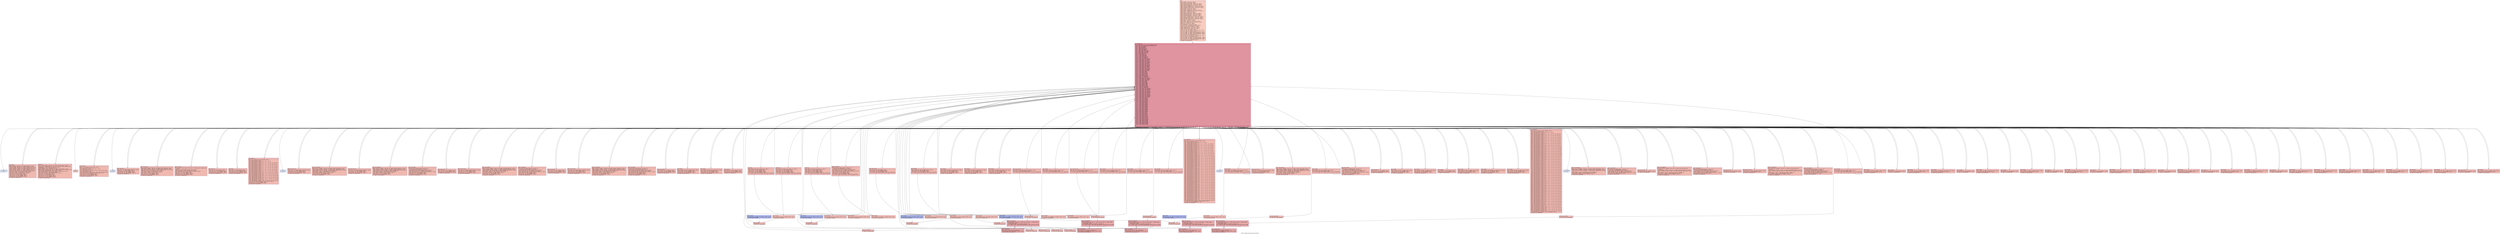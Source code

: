digraph "CFG for 'chakravyuha_decrypt_string' function" {
	label="CFG for 'chakravyuha_decrypt_string' function";

	Node0x5e698cbe4c10 [shape=record,color="#3d50c3ff", style=filled, fillcolor="#f08b6e70" fontname="Courier",label="{entry:\l|  %dummy.var249 = alloca i32, align 4\l  %cff.state192 = alloca i32, align 4\l  %fake.counter.phialloca187 = alloca i32, align 4\l  %fake.counter143.phialloca = alloca i32, align 4\l  %fake.counter150.phialloca = alloca i32, align 4\l  %fake.counter.reload188.alloca = alloca i32, align 4\l  %fake.counter143.reload.alloca = alloca i32, align 4\l  %fake.counter150.reload.alloca = alloca i32, align 4\l  %dummy.var132 = alloca i32, align 4\l  %cff.state90 = alloca i32, align 4\l  %fake.counter.phialloca87 = alloca i32, align 4\l  %fake.counter.reload88.alloca = alloca i32, align 4\l  %dummy.var73 = alloca i32, align 4\l  %cff.state52 = alloca i32, align 4\l  %fake.counter.phialloca46 = alloca i32, align 4\l  %fake.counter23.phialloca = alloca i32, align 4\l  %fake.counter30.phialloca = alloca i32, align 4\l  %fake.counter37.phialloca = alloca i32, align 4\l  %fake.counter.reload47.alloca = alloca i32, align 4\l  %fake.counter23.reload.alloca = alloca i32, align 4\l  %fake.counter30.reload.alloca = alloca i32, align 4\l  %fake.counter37.reload.alloca = alloca i32, align 4\l  %dummy.var12 = alloca i32, align 4\l  %cff.state5 = alloca i32, align 4\l  %fake.counter.phialloca = alloca i32, align 4\l  %fake.counter.reload.alloca = alloca i32, align 4\l  %dummy.var = alloca i32, align 4\l  %cff.state = alloca i32, align 4\l  %index.phialloca = alloca i32, align 4\l  store i32 undef, ptr %index.phialloca, align 4\l  store i32 0, ptr %index.phialloca, align 4\l  %index.reload2.alloca = alloca i32, align 4\l  %index.reload1.alloca = alloca i32, align 4\l  %index.reload.alloca = alloca i32, align 4\l  store i32 1, ptr %cff.state, align 4\l  store i32 undef, ptr %fake.counter.phialloca, align 4\l  store i32 4, ptr %cff.state5, align 4\l  store i32 undef, ptr %fake.counter.phialloca46, align 4\l  store i32 undef, ptr %fake.counter23.phialloca, align 4\l  store i32 undef, ptr %fake.counter30.phialloca, align 4\l  store i32 undef, ptr %fake.counter37.phialloca, align 4\l  store i32 14, ptr %cff.state52, align 4\l  store i32 undef, ptr %fake.counter.phialloca87, align 4\l  store i32 38, ptr %cff.state90, align 4\l  store i32 undef, ptr %fake.counter.phialloca187, align 4\l  store i32 undef, ptr %fake.counter143.phialloca, align 4\l  store i32 undef, ptr %fake.counter150.phialloca, align 4\l  store i32 51, ptr %cff.state192, align 4\l  br label %cff.dispatch193\l}"];
	Node0x5e698cbe4c10 -> Node0x5e698cc28b70;
	Node0x5e698cbe4bb0 [shape=record,color="#3d50c3ff", style=filled, fillcolor="#de614d70" fontname="Courier",label="{loop_header:\l|  %index.reload3 = load i32, ptr %index.phialloca, align 4\l  %index.reload2 = load i32, ptr %index.phialloca, align 4\l  store i32 %index.reload2, ptr %index.reload2.alloca, align 4\l  %index.reload1 = load i32, ptr %index.phialloca, align 4\l  store i32 %index.reload1, ptr %index.reload1.alloca, align 4\l  %index.reload = load i32, ptr %index.phialloca, align 4\l  store i32 %index.reload, ptr %index.reload.alloca, align 4\l  %loop_cond = icmp slt i32 %index.reload3, %length\l  %cff.next = select i1 %loop_cond, i32 2, i32 3\l  store i32 %cff.next, ptr %cff.state, align 4\l  store i32 4, ptr %cff.state5, align 4\l  store i32 14, ptr %cff.state52, align 4\l  store i32 38, ptr %cff.state90, align 4\l  store i32 51, ptr %cff.state192, align 4\l  br label %cff.dispatch193\l}"];
	Node0x5e698cbe4bb0 -> Node0x5e698cc28b70;
	Node0x5e698cbe4c70 [shape=record,color="#3d50c3ff", style=filled, fillcolor="#de614d70" fontname="Courier",label="{loop_body:\l|  %index.reload2.reload = load i32, ptr %index.reload2.alloca, align 4\l  %src_char_ptr = getelementptr i8, ptr %src_ptr, i32 %index.reload2.reload\l  %loaded_byte = load i8, ptr %src_char_ptr, align 1\l  %decrypted_byte = xor i8 %loaded_byte, 20\l  %index.reload1.reload = load i32, ptr %index.reload1.alloca, align 4\l  %dest_char_ptr = getelementptr i8, ptr %dest_ptr, i32 %index.reload1.reload\l  store i8 %decrypted_byte, ptr %dest_char_ptr, align 1\l  %index.reload.reload = load i32, ptr %index.reload.alloca, align 4\l  %next_index = add i32 %index.reload.reload, 1\l  store i32 %next_index, ptr %index.phialloca, align 4\l  store i32 1, ptr %cff.state, align 4\l  store i32 4, ptr %cff.state5, align 4\l  store i32 14, ptr %cff.state52, align 4\l  store i32 38, ptr %cff.state90, align 4\l  store i32 51, ptr %cff.state192, align 4\l  br label %cff.dispatch193\l}"];
	Node0x5e698cbe4c70 -> Node0x5e698cc28b70;
	Node0x5e698cbe4ec0 [shape=record,color="#3d50c3ff", style=filled, fillcolor="#f08b6e70" fontname="Courier",label="{loop_exit:\l|  ret void\l}"];
	Node0x5e698cbe4cd0 [shape=record,color="#3d50c3ff", style=filled, fillcolor="#de614d70" fontname="Courier",label="{cff.dispatch:\l|  %cff.cur = load i32, ptr %cff.state, align 4\l  %0 = icmp eq i32 %cff.cur, 1\l  %cff.case.select = select i1 %0, i32 1, i32 5\l  %1 = icmp eq i32 %cff.cur, 2\l  %cff.case.select9 = select i1 %1, i32 2, i32 %cff.case.select\l  %2 = icmp eq i32 %cff.cur, 3\l  %cff.case.select10 = select i1 %2, i32 3, i32 %cff.case.select9\l  store i32 %cff.case.select10, ptr %cff.state5, align 4\l  store i32 14, ptr %cff.state52, align 4\l  store i32 38, ptr %cff.state90, align 4\l  store i32 51, ptr %cff.state192, align 4\l  br label %cff.dispatch193\l}"];
	Node0x5e698cbe4cd0 -> Node0x5e698cc28b70;
	Node0x5e698cbfa5f0 [shape=record,color="#3d50c3ff", style=filled, fillcolor="#c7d7f070" fontname="Courier",label="{cff.default:\l|  unreachable\l}"];
	Node0x5e698cc06d40 [shape=record,color="#3d50c3ff", style=filled, fillcolor="#de614d70" fontname="Courier",label="{fake.loop.entry:\l|  store i32 0, ptr %fake.counter.phialloca, align 4\l  store i32 7, ptr %cff.state5, align 4\l  store i32 14, ptr %cff.state52, align 4\l  store i32 38, ptr %cff.state90, align 4\l  store i32 51, ptr %cff.state192, align 4\l  br label %cff.dispatch193\l}"];
	Node0x5e698cc06d40 -> Node0x5e698cc28b70;
	Node0x5e698cc06dd0 [shape=record,color="#3d50c3ff", style=filled, fillcolor="#de614d70" fontname="Courier",label="{fake.loop.header:\l|  %fake.counter.reload4 = load i32, ptr %fake.counter.phialloca, align 4\l  %fake.counter.reload = load i32, ptr %fake.counter.phialloca, align 4\l  store i32 %fake.counter.reload, ptr %fake.counter.reload.alloca, align 4\l  %fake.cond = icmp slt i32 %fake.counter.reload4, 10\l  %cff.next11 = select i1 %fake.cond, i32 8, i32 9\l  store i32 %cff.next11, ptr %cff.state5, align 4\l  store i32 14, ptr %cff.state52, align 4\l  store i32 38, ptr %cff.state90, align 4\l  store i32 51, ptr %cff.state192, align 4\l  br label %cff.dispatch193\l}"];
	Node0x5e698cc06dd0 -> Node0x5e698cc28b70;
	Node0x5e698cc06e60 [shape=record,color="#3d50c3ff", style=filled, fillcolor="#de614d70" fontname="Courier",label="{fake.loop.body:\l|  %fake.counter.reload.reload = load i32, ptr %fake.counter.reload.alloca,\l... align 4\l  %fake.inc = add i32 %fake.counter.reload.reload, 1\l  store volatile i32 3960, ptr %dummy.var, align 4\l  store i32 %fake.inc, ptr %fake.counter.phialloca, align 4\l  store i32 7, ptr %cff.state5, align 4\l  store i32 14, ptr %cff.state52, align 4\l  store i32 38, ptr %cff.state90, align 4\l  store i32 51, ptr %cff.state192, align 4\l  br label %cff.dispatch193\l}"];
	Node0x5e698cc06e60 -> Node0x5e698cc28b70;
	Node0x5e698cc06ef0 [shape=record,color="#3d50c3ff", style=filled, fillcolor="#de614d70" fontname="Courier",label="{fake.loop.exit:\l|  store i32 4, ptr %cff.state5, align 4\l  store i32 14, ptr %cff.state52, align 4\l  store i32 38, ptr %cff.state90, align 4\l  store i32 51, ptr %cff.state192, align 4\l  br label %cff.dispatch193\l}"];
	Node0x5e698cc06ef0 -> Node0x5e698cc28b70;
	Node0x5e698cc075c0 [shape=record,color="#3d50c3ff", style=filled, fillcolor="#de614d70" fontname="Courier",label="{fake.then:\l|  store volatile i32 48, ptr %dummy.var, align 4\l  store i32 12, ptr %cff.state5, align 4\l  store i32 14, ptr %cff.state52, align 4\l  store i32 38, ptr %cff.state90, align 4\l  store i32 51, ptr %cff.state192, align 4\l  br i1 false, label %fake.block301, label %cff.dispatch193\l|{<s0>T|<s1>F}}"];
	Node0x5e698cc075c0:s0 -> Node0x5e698cc845e0;
	Node0x5e698cc075c0:s1 -> Node0x5e698cc28b70;
	Node0x5e698cc07650 [shape=record,color="#3d50c3ff", style=filled, fillcolor="#de614d70" fontname="Courier",label="{fake.else:\l|  store volatile i32 576, ptr %dummy.var, align 4\l  store i32 12, ptr %cff.state5, align 4\l  store i32 14, ptr %cff.state52, align 4\l  store i32 38, ptr %cff.state90, align 4\l  store i32 51, ptr %cff.state192, align 4\l  br i1 false, label %fake.then293, label %cff.dispatch193\l|{<s0>T|<s1>F}}"];
	Node0x5e698cc07650:s0 -> Node0x5e698cc83770;
	Node0x5e698cc07650:s1 -> Node0x5e698cc28b70;
	Node0x5e698cc076e0 [shape=record,color="#3d50c3ff", style=filled, fillcolor="#de614d70" fontname="Courier",label="{fake.merge:\l|  store i32 4, ptr %cff.state5, align 4\l  store i32 14, ptr %cff.state52, align 4\l  store i32 38, ptr %cff.state90, align 4\l  store i32 51, ptr %cff.state192, align 4\l  br label %cff.dispatch193\l}"];
	Node0x5e698cc076e0 -> Node0x5e698cc28b70;
	Node0x5e698cc07a40 [shape=record,color="#3d50c3ff", style=filled, fillcolor="#de614d70" fontname="Courier",label="{fake.block:\l|  store volatile i32 1467, ptr %dummy.var, align 4\l  store i32 4, ptr %cff.state5, align 4\l  store i32 14, ptr %cff.state52, align 4\l  store i32 38, ptr %cff.state90, align 4\l  store i32 51, ptr %cff.state192, align 4\l  br i1 false, label %fake.then287, label %cff.dispatch193\l|{<s0>T|<s1>F}}"];
	Node0x5e698cc07a40:s0 -> Node0x5e698cc82e70;
	Node0x5e698cc07a40:s1 -> Node0x5e698cc28b70;
	Node0x5e698cc07030 [shape=record,color="#3d50c3ff", style=filled, fillcolor="#de614d70" fontname="Courier",label="{cff.dispatch6:\l|  %cff.cur8 = load i32, ptr %cff.state5, align 4\l  %3 = icmp eq i32 %cff.cur8, 1\l  %cff.case.select56 = select i1 %3, i32 1, i32 15\l  %4 = icmp eq i32 %cff.cur8, 2\l  %cff.case.select57 = select i1 %4, i32 2, i32 %cff.case.select56\l  %5 = icmp eq i32 %cff.cur8, 3\l  %cff.case.select58 = select i1 %5, i32 3, i32 %cff.case.select57\l  %6 = icmp eq i32 %cff.cur8, 4\l  %cff.case.select59 = select i1 %6, i32 4, i32 %cff.case.select58\l  %7 = icmp eq i32 %cff.cur8, 5\l  %cff.case.select60 = select i1 %7, i32 5, i32 %cff.case.select59\l  %8 = icmp eq i32 %cff.cur8, 6\l  %cff.case.select61 = select i1 %8, i32 6, i32 %cff.case.select60\l  %9 = icmp eq i32 %cff.cur8, 7\l  %cff.case.select62 = select i1 %9, i32 7, i32 %cff.case.select61\l  %10 = icmp eq i32 %cff.cur8, 8\l  %cff.case.select63 = select i1 %10, i32 8, i32 %cff.case.select62\l  %11 = icmp eq i32 %cff.cur8, 9\l  %cff.case.select64 = select i1 %11, i32 9, i32 %cff.case.select63\l  %12 = icmp eq i32 %cff.cur8, 10\l  %cff.case.select65 = select i1 %12, i32 10, i32 %cff.case.select64\l  %13 = icmp eq i32 %cff.cur8, 11\l  %cff.case.select66 = select i1 %13, i32 11, i32 %cff.case.select65\l  %14 = icmp eq i32 %cff.cur8, 12\l  %cff.case.select67 = select i1 %14, i32 12, i32 %cff.case.select66\l  %15 = icmp eq i32 %cff.cur8, 13\l  %cff.case.select68 = select i1 %15, i32 13, i32 %cff.case.select67\l  store i32 %cff.case.select68, ptr %cff.state52, align 4\l  store i32 38, ptr %cff.state90, align 4\l  store i32 51, ptr %cff.state192, align 4\l  br label %cff.dispatch193\l}"];
	Node0x5e698cc07030 -> Node0x5e698cc28b70;
	Node0x5e698cc07090 [shape=record,color="#3d50c3ff", style=filled, fillcolor="#c7d7f070" fontname="Courier",label="{cff.default7:\l|  unreachable\l}"];
	Node0x5e698cc167a0 [shape=record,color="#3d50c3ff", style=filled, fillcolor="#de614d70" fontname="Courier",label="{fake.loop.entry13:\l|  store i32 0, ptr %fake.counter.phialloca46, align 4\l  store i32 17, ptr %cff.state52, align 4\l  store i32 38, ptr %cff.state90, align 4\l  store i32 51, ptr %cff.state192, align 4\l  br label %cff.dispatch193\l}"];
	Node0x5e698cc167a0 -> Node0x5e698cc28b70;
	Node0x5e698cc16800 [shape=record,color="#3d50c3ff", style=filled, fillcolor="#de614d70" fontname="Courier",label="{fake.loop.header14:\l|  %fake.counter.reload48 = load i32, ptr %fake.counter.phialloca46, align 4\l  %fake.counter.reload47 = load i32, ptr %fake.counter.phialloca46, align 4\l  store i32 %fake.counter.reload47, ptr %fake.counter.reload47.alloca, align 4\l  %fake.cond17 = icmp slt i32 %fake.counter.reload48, 10\l  %cff.next69 = select i1 %fake.cond17, i32 18, i32 19\l  store i32 %cff.next69, ptr %cff.state52, align 4\l  store i32 38, ptr %cff.state90, align 4\l  store i32 51, ptr %cff.state192, align 4\l  br label %cff.dispatch193\l}"];
	Node0x5e698cc16800 -> Node0x5e698cc28b70;
	Node0x5e698cc16890 [shape=record,color="#3d50c3ff", style=filled, fillcolor="#de614d70" fontname="Courier",label="{fake.loop.body15:\l|  %fake.counter.reload47.reload = load i32, ptr\l... %fake.counter.reload47.alloca, align 4\l  %fake.inc18 = add i32 %fake.counter.reload47.reload, 1\l  store volatile i32 50, ptr %dummy.var12, align 4\l  store i32 %fake.inc18, ptr %fake.counter.phialloca46, align 4\l  store i32 17, ptr %cff.state52, align 4\l  store i32 38, ptr %cff.state90, align 4\l  store i32 51, ptr %cff.state192, align 4\l  br i1 false, label %fake.block302, label %cff.dispatch193\l|{<s0>T|<s1>F}}"];
	Node0x5e698cc16890:s0 -> Node0x5e698cc847c0;
	Node0x5e698cc16890:s1 -> Node0x5e698cc28b70;
	Node0x5e698cc16920 [shape=record,color="#3d50c3ff", style=filled, fillcolor="#de614d70" fontname="Courier",label="{fake.loop.exit16:\l|  store i32 14, ptr %cff.state52, align 4\l  store i32 38, ptr %cff.state90, align 4\l  store i32 51, ptr %cff.state192, align 4\l  br i1 false, label %fake.block303, label %cff.dispatch193\l|{<s0>T|<s1>F}}"];
	Node0x5e698cc16920:s0 -> Node0x5e698cc84c40;
	Node0x5e698cc16920:s1 -> Node0x5e698cc28b70;
	Node0x5e698cc16f00 [shape=record,color="#3d50c3ff", style=filled, fillcolor="#de614d70" fontname="Courier",label="{fake.loop.entry19:\l|  store i32 0, ptr %fake.counter23.phialloca, align 4\l  store i32 21, ptr %cff.state52, align 4\l  store i32 38, ptr %cff.state90, align 4\l  store i32 51, ptr %cff.state192, align 4\l  br label %cff.dispatch193\l}"];
	Node0x5e698cc16f00 -> Node0x5e698cc28b70;
	Node0x5e698cc16f90 [shape=record,color="#3d50c3ff", style=filled, fillcolor="#de614d70" fontname="Courier",label="{fake.loop.header20:\l|  %fake.counter23.reload49 = load i32, ptr %fake.counter23.phialloca, align 4\l  %fake.counter23.reload = load i32, ptr %fake.counter23.phialloca, align 4\l  store i32 %fake.counter23.reload, ptr %fake.counter23.reload.alloca, align 4\l  %fake.cond24 = icmp slt i32 %fake.counter23.reload49, 10\l  %cff.next70 = select i1 %fake.cond24, i32 22, i32 23\l  store i32 %cff.next70, ptr %cff.state52, align 4\l  store i32 38, ptr %cff.state90, align 4\l  store i32 51, ptr %cff.state192, align 4\l  br label %cff.dispatch193\l}"];
	Node0x5e698cc16f90 -> Node0x5e698cc28b70;
	Node0x5e698cc17020 [shape=record,color="#3d50c3ff", style=filled, fillcolor="#de614d70" fontname="Courier",label="{fake.loop.body21:\l|  %fake.counter23.reload.reload = load i32, ptr\l... %fake.counter23.reload.alloca, align 4\l  %fake.inc25 = add i32 %fake.counter23.reload.reload, 1\l  store volatile i32 702, ptr %dummy.var12, align 4\l  store i32 %fake.inc25, ptr %fake.counter23.phialloca, align 4\l  store i32 21, ptr %cff.state52, align 4\l  store i32 38, ptr %cff.state90, align 4\l  store i32 51, ptr %cff.state192, align 4\l  br label %cff.dispatch193\l}"];
	Node0x5e698cc17020 -> Node0x5e698cc28b70;
	Node0x5e698cc170b0 [shape=record,color="#3d50c3ff", style=filled, fillcolor="#de614d70" fontname="Courier",label="{fake.loop.exit22:\l|  store i32 14, ptr %cff.state52, align 4\l  store i32 38, ptr %cff.state90, align 4\l  store i32 51, ptr %cff.state192, align 4\l  br label %cff.dispatch193\l}"];
	Node0x5e698cc170b0 -> Node0x5e698cc28b70;
	Node0x5e698cc176c0 [shape=record,color="#3d50c3ff", style=filled, fillcolor="#de614d70" fontname="Courier",label="{fake.loop.entry26:\l|  store i32 0, ptr %fake.counter30.phialloca, align 4\l  store i32 25, ptr %cff.state52, align 4\l  store i32 38, ptr %cff.state90, align 4\l  store i32 51, ptr %cff.state192, align 4\l  br label %cff.dispatch193\l}"];
	Node0x5e698cc176c0 -> Node0x5e698cc28b70;
	Node0x5e698cc17750 [shape=record,color="#3d50c3ff", style=filled, fillcolor="#de614d70" fontname="Courier",label="{fake.loop.header27:\l|  %fake.counter30.reload50 = load i32, ptr %fake.counter30.phialloca, align 4\l  %fake.counter30.reload = load i32, ptr %fake.counter30.phialloca, align 4\l  store i32 %fake.counter30.reload, ptr %fake.counter30.reload.alloca, align 4\l  %fake.cond31 = icmp slt i32 %fake.counter30.reload50, 10\l  %cff.next71 = select i1 %fake.cond31, i32 26, i32 27\l  store i32 %cff.next71, ptr %cff.state52, align 4\l  store i32 38, ptr %cff.state90, align 4\l  store i32 51, ptr %cff.state192, align 4\l  br label %cff.dispatch193\l}"];
	Node0x5e698cc17750 -> Node0x5e698cc28b70;
	Node0x5e698cc177e0 [shape=record,color="#3d50c3ff", style=filled, fillcolor="#de614d70" fontname="Courier",label="{fake.loop.body28:\l|  %fake.counter30.reload.reload = load i32, ptr\l... %fake.counter30.reload.alloca, align 4\l  %fake.inc32 = add i32 %fake.counter30.reload.reload, 1\l  store volatile i32 347, ptr %dummy.var12, align 4\l  store i32 %fake.inc32, ptr %fake.counter30.phialloca, align 4\l  store i32 25, ptr %cff.state52, align 4\l  store i32 38, ptr %cff.state90, align 4\l  store i32 51, ptr %cff.state192, align 4\l  br label %cff.dispatch193\l}"];
	Node0x5e698cc177e0 -> Node0x5e698cc28b70;
	Node0x5e698cc17870 [shape=record,color="#3d50c3ff", style=filled, fillcolor="#de614d70" fontname="Courier",label="{fake.loop.exit29:\l|  store i32 14, ptr %cff.state52, align 4\l  store i32 38, ptr %cff.state90, align 4\l  store i32 51, ptr %cff.state192, align 4\l  br label %cff.dispatch193\l}"];
	Node0x5e698cc17870 -> Node0x5e698cc28b70;
	Node0x5e698cc17fa0 [shape=record,color="#3d50c3ff", style=filled, fillcolor="#de614d70" fontname="Courier",label="{fake.loop.entry33:\l|  store i32 0, ptr %fake.counter37.phialloca, align 4\l  store i32 29, ptr %cff.state52, align 4\l  store i32 38, ptr %cff.state90, align 4\l  store i32 51, ptr %cff.state192, align 4\l  br label %cff.dispatch193\l}"];
	Node0x5e698cc17fa0 -> Node0x5e698cc28b70;
	Node0x5e698cc18030 [shape=record,color="#3d50c3ff", style=filled, fillcolor="#de614d70" fontname="Courier",label="{fake.loop.header34:\l|  %fake.counter37.reload51 = load i32, ptr %fake.counter37.phialloca, align 4\l  %fake.counter37.reload = load i32, ptr %fake.counter37.phialloca, align 4\l  store i32 %fake.counter37.reload, ptr %fake.counter37.reload.alloca, align 4\l  %fake.cond38 = icmp slt i32 %fake.counter37.reload51, 10\l  %cff.next72 = select i1 %fake.cond38, i32 30, i32 31\l  store i32 %cff.next72, ptr %cff.state52, align 4\l  store i32 38, ptr %cff.state90, align 4\l  store i32 51, ptr %cff.state192, align 4\l  br label %cff.dispatch193\l}"];
	Node0x5e698cc18030 -> Node0x5e698cc28b70;
	Node0x5e698cc180c0 [shape=record,color="#3d50c3ff", style=filled, fillcolor="#de614d70" fontname="Courier",label="{fake.loop.body35:\l|  %fake.counter37.reload.reload = load i32, ptr\l... %fake.counter37.reload.alloca, align 4\l  %fake.inc39 = add i32 %fake.counter37.reload.reload, 1\l  store volatile i32 1996, ptr %dummy.var12, align 4\l  store i32 %fake.inc39, ptr %fake.counter37.phialloca, align 4\l  store i32 29, ptr %cff.state52, align 4\l  store i32 38, ptr %cff.state90, align 4\l  store i32 51, ptr %cff.state192, align 4\l  br label %cff.dispatch193\l}"];
	Node0x5e698cc180c0 -> Node0x5e698cc28b70;
	Node0x5e698cc18150 [shape=record,color="#3d50c3ff", style=filled, fillcolor="#de614d70" fontname="Courier",label="{fake.loop.exit36:\l|  store i32 14, ptr %cff.state52, align 4\l  store i32 38, ptr %cff.state90, align 4\l  store i32 51, ptr %cff.state192, align 4\l  br label %cff.dispatch193\l}"];
	Node0x5e698cc18150 -> Node0x5e698cc28b70;
	Node0x5e698cc18820 [shape=record,color="#3d50c3ff", style=filled, fillcolor="#de614d70" fontname="Courier",label="{fake.then40:\l|  store volatile i32 48, ptr %dummy.var12, align 4\l  store i32 34, ptr %cff.state52, align 4\l  store i32 38, ptr %cff.state90, align 4\l  store i32 51, ptr %cff.state192, align 4\l  br label %cff.dispatch193\l}"];
	Node0x5e698cc18820 -> Node0x5e698cc28b70;
	Node0x5e698cc188b0 [shape=record,color="#3d50c3ff", style=filled, fillcolor="#de614d70" fontname="Courier",label="{fake.else41:\l|  store volatile i32 576, ptr %dummy.var12, align 4\l  store i32 34, ptr %cff.state52, align 4\l  store i32 38, ptr %cff.state90, align 4\l  store i32 51, ptr %cff.state192, align 4\l  br label %cff.dispatch193\l}"];
	Node0x5e698cc188b0 -> Node0x5e698cc28b70;
	Node0x5e698cc18940 [shape=record,color="#3d50c3ff", style=filled, fillcolor="#de614d70" fontname="Courier",label="{fake.merge42:\l|  store i32 14, ptr %cff.state52, align 4\l  store i32 38, ptr %cff.state90, align 4\l  store i32 51, ptr %cff.state192, align 4\l  br label %cff.dispatch193\l}"];
	Node0x5e698cc18940 -> Node0x5e698cc28b70;
	Node0x5e698cc18ca0 [shape=record,color="#3d50c3ff", style=filled, fillcolor="#de614d70" fontname="Courier",label="{fake.block43:\l|  store volatile i32 9240, ptr %dummy.var12, align 4\l  store i32 14, ptr %cff.state52, align 4\l  store i32 38, ptr %cff.state90, align 4\l  store i32 51, ptr %cff.state192, align 4\l  br label %cff.dispatch193\l}"];
	Node0x5e698cc18ca0 -> Node0x5e698cc28b70;
	Node0x5e698cc18fa0 [shape=record,color="#3d50c3ff", style=filled, fillcolor="#de614d70" fontname="Courier",label="{fake.block44:\l|  store volatile i32 4532, ptr %dummy.var12, align 4\l  store i32 14, ptr %cff.state52, align 4\l  store i32 38, ptr %cff.state90, align 4\l  store i32 51, ptr %cff.state192, align 4\l  br label %cff.dispatch193\l}"];
	Node0x5e698cc18fa0 -> Node0x5e698cc28b70;
	Node0x5e698cc19360 [shape=record,color="#3d50c3ff", style=filled, fillcolor="#de614d70" fontname="Courier",label="{fake.block45:\l|  store volatile i32 70560, ptr %dummy.var12, align 4\l  store i32 14, ptr %cff.state52, align 4\l  store i32 38, ptr %cff.state90, align 4\l  store i32 51, ptr %cff.state192, align 4\l  br label %cff.dispatch193\l}"];
	Node0x5e698cc19360 -> Node0x5e698cc28b70;
	Node0x5e698cc17a10 [shape=record,color="#3d50c3ff", style=filled, fillcolor="#de614d70" fontname="Courier",label="{cff.dispatch53:\l|  %cff.cur55 = load i32, ptr %cff.state52, align 4\l  %16 = icmp eq i32 %cff.cur55, 1\l  %cff.case.select94 = select i1 %16, i32 1, i32 39\l  %17 = icmp eq i32 %cff.cur55, 2\l  %cff.case.select95 = select i1 %17, i32 2, i32 %cff.case.select94\l  %18 = icmp eq i32 %cff.cur55, 3\l  %cff.case.select96 = select i1 %18, i32 3, i32 %cff.case.select95\l  %19 = icmp eq i32 %cff.cur55, 4\l  %cff.case.select97 = select i1 %19, i32 4, i32 %cff.case.select96\l  %20 = icmp eq i32 %cff.cur55, 5\l  %cff.case.select98 = select i1 %20, i32 5, i32 %cff.case.select97\l  %21 = icmp eq i32 %cff.cur55, 6\l  %cff.case.select99 = select i1 %21, i32 6, i32 %cff.case.select98\l  %22 = icmp eq i32 %cff.cur55, 7\l  %cff.case.select100 = select i1 %22, i32 7, i32 %cff.case.select99\l  %23 = icmp eq i32 %cff.cur55, 8\l  %cff.case.select101 = select i1 %23, i32 8, i32 %cff.case.select100\l  %24 = icmp eq i32 %cff.cur55, 9\l  %cff.case.select102 = select i1 %24, i32 9, i32 %cff.case.select101\l  %25 = icmp eq i32 %cff.cur55, 10\l  %cff.case.select103 = select i1 %25, i32 10, i32 %cff.case.select102\l  %26 = icmp eq i32 %cff.cur55, 11\l  %cff.case.select104 = select i1 %26, i32 11, i32 %cff.case.select103\l  %27 = icmp eq i32 %cff.cur55, 12\l  %cff.case.select105 = select i1 %27, i32 12, i32 %cff.case.select104\l  %28 = icmp eq i32 %cff.cur55, 13\l  %cff.case.select106 = select i1 %28, i32 13, i32 %cff.case.select105\l  %29 = icmp eq i32 %cff.cur55, 14\l  %cff.case.select107 = select i1 %29, i32 14, i32 %cff.case.select106\l  %30 = icmp eq i32 %cff.cur55, 15\l  %cff.case.select108 = select i1 %30, i32 15, i32 %cff.case.select107\l  %31 = icmp eq i32 %cff.cur55, 16\l  %cff.case.select109 = select i1 %31, i32 16, i32 %cff.case.select108\l  %32 = icmp eq i32 %cff.cur55, 17\l  %cff.case.select110 = select i1 %32, i32 17, i32 %cff.case.select109\l  %33 = icmp eq i32 %cff.cur55, 18\l  %cff.case.select111 = select i1 %33, i32 18, i32 %cff.case.select110\l  %34 = icmp eq i32 %cff.cur55, 19\l  %cff.case.select112 = select i1 %34, i32 19, i32 %cff.case.select111\l  %35 = icmp eq i32 %cff.cur55, 20\l  %cff.case.select113 = select i1 %35, i32 20, i32 %cff.case.select112\l  %36 = icmp eq i32 %cff.cur55, 21\l  %cff.case.select114 = select i1 %36, i32 21, i32 %cff.case.select113\l  %37 = icmp eq i32 %cff.cur55, 22\l  %cff.case.select115 = select i1 %37, i32 22, i32 %cff.case.select114\l  %38 = icmp eq i32 %cff.cur55, 23\l  %cff.case.select116 = select i1 %38, i32 23, i32 %cff.case.select115\l  %39 = icmp eq i32 %cff.cur55, 24\l  %cff.case.select117 = select i1 %39, i32 24, i32 %cff.case.select116\l  %40 = icmp eq i32 %cff.cur55, 25\l  %cff.case.select118 = select i1 %40, i32 25, i32 %cff.case.select117\l  %41 = icmp eq i32 %cff.cur55, 26\l  %cff.case.select119 = select i1 %41, i32 26, i32 %cff.case.select118\l  %42 = icmp eq i32 %cff.cur55, 27\l  %cff.case.select120 = select i1 %42, i32 27, i32 %cff.case.select119\l  %43 = icmp eq i32 %cff.cur55, 28\l  %cff.case.select121 = select i1 %43, i32 28, i32 %cff.case.select120\l  %44 = icmp eq i32 %cff.cur55, 29\l  %cff.case.select122 = select i1 %44, i32 29, i32 %cff.case.select121\l  %45 = icmp eq i32 %cff.cur55, 30\l  %cff.case.select123 = select i1 %45, i32 30, i32 %cff.case.select122\l  %46 = icmp eq i32 %cff.cur55, 31\l  %cff.case.select124 = select i1 %46, i32 31, i32 %cff.case.select123\l  %47 = icmp eq i32 %cff.cur55, 32\l  %cff.case.select125 = select i1 %47, i32 32, i32 %cff.case.select124\l  %48 = icmp eq i32 %cff.cur55, 33\l  %cff.case.select126 = select i1 %48, i32 33, i32 %cff.case.select125\l  %49 = icmp eq i32 %cff.cur55, 34\l  %cff.case.select127 = select i1 %49, i32 34, i32 %cff.case.select126\l  %50 = icmp eq i32 %cff.cur55, 35\l  %cff.case.select128 = select i1 %50, i32 35, i32 %cff.case.select127\l  %51 = icmp eq i32 %cff.cur55, 36\l  %cff.case.select129 = select i1 %51, i32 36, i32 %cff.case.select128\l  %52 = icmp eq i32 %cff.cur55, 37\l  %cff.case.select130 = select i1 %52, i32 37, i32 %cff.case.select129\l  store i32 %cff.case.select130, ptr %cff.state90, align 4\l  store i32 51, ptr %cff.state192, align 4\l  br label %cff.dispatch193\l}"];
	Node0x5e698cc17a10 -> Node0x5e698cc28b70;
	Node0x5e698cc171f0 [shape=record,color="#3d50c3ff", style=filled, fillcolor="#c7d7f070" fontname="Courier",label="{cff.default54:\l|  unreachable\l}"];
	Node0x5e698cc33410 [shape=record,color="#3d50c3ff", style=filled, fillcolor="#de614d70" fontname="Courier",label="{fake.loop.entry74:\l|  store i32 0, ptr %fake.counter.phialloca87, align 4\l  store i32 41, ptr %cff.state90, align 4\l  store i32 51, ptr %cff.state192, align 4\l  br label %cff.dispatch193\l}"];
	Node0x5e698cc33410 -> Node0x5e698cc28b70;
	Node0x5e698cc33470 [shape=record,color="#3d50c3ff", style=filled, fillcolor="#de614d70" fontname="Courier",label="{fake.loop.header75:\l|  %fake.counter.reload89 = load i32, ptr %fake.counter.phialloca87, align 4\l  %fake.counter.reload88 = load i32, ptr %fake.counter.phialloca87, align 4\l  store i32 %fake.counter.reload88, ptr %fake.counter.reload88.alloca, align 4\l  %fake.cond78 = icmp slt i32 %fake.counter.reload89, 10\l  %cff.next131 = select i1 %fake.cond78, i32 42, i32 43\l  store i32 %cff.next131, ptr %cff.state90, align 4\l  store i32 51, ptr %cff.state192, align 4\l  br label %cff.dispatch193\l}"];
	Node0x5e698cc33470 -> Node0x5e698cc28b70;
	Node0x5e698cc33500 [shape=record,color="#3d50c3ff", style=filled, fillcolor="#de614d70" fontname="Courier",label="{fake.loop.body76:\l|  %fake.counter.reload88.reload = load i32, ptr\l... %fake.counter.reload88.alloca, align 4\l  %fake.inc79 = add i32 %fake.counter.reload88.reload, 1\l  store volatile i32 0, ptr %dummy.var73, align 4\l  store i32 %fake.inc79, ptr %fake.counter.phialloca87, align 4\l  store i32 41, ptr %cff.state90, align 4\l  store i32 51, ptr %cff.state192, align 4\l  br label %cff.dispatch193\l}"];
	Node0x5e698cc33500 -> Node0x5e698cc28b70;
	Node0x5e698cc33590 [shape=record,color="#3d50c3ff", style=filled, fillcolor="#de614d70" fontname="Courier",label="{fake.loop.exit77:\l|  store i32 38, ptr %cff.state90, align 4\l  store i32 51, ptr %cff.state192, align 4\l  br label %cff.dispatch193\l}"];
	Node0x5e698cc33590 -> Node0x5e698cc28b70;
	Node0x5e698cc33ae0 [shape=record,color="#3d50c3ff", style=filled, fillcolor="#de614d70" fontname="Courier",label="{fake.then80:\l|  store volatile i32 48, ptr %dummy.var73, align 4\l  store i32 46, ptr %cff.state90, align 4\l  store i32 51, ptr %cff.state192, align 4\l  br label %cff.dispatch193\l}"];
	Node0x5e698cc33ae0 -> Node0x5e698cc28b70;
	Node0x5e698cc33b70 [shape=record,color="#3d50c3ff", style=filled, fillcolor="#de614d70" fontname="Courier",label="{fake.else81:\l|  store volatile i32 576, ptr %dummy.var73, align 4\l  store i32 46, ptr %cff.state90, align 4\l  store i32 51, ptr %cff.state192, align 4\l  br label %cff.dispatch193\l}"];
	Node0x5e698cc33b70 -> Node0x5e698cc28b70;
	Node0x5e698cc33c00 [shape=record,color="#3d50c3ff", style=filled, fillcolor="#de614d70" fontname="Courier",label="{fake.merge82:\l|  store i32 38, ptr %cff.state90, align 4\l  store i32 51, ptr %cff.state192, align 4\l  br label %cff.dispatch193\l}"];
	Node0x5e698cc33c00 -> Node0x5e698cc28b70;
	Node0x5e698cc33f60 [shape=record,color="#3d50c3ff", style=filled, fillcolor="#de614d70" fontname="Courier",label="{fake.block83:\l|  store volatile i32 28, ptr %dummy.var73, align 4\l  store i32 38, ptr %cff.state90, align 4\l  store i32 51, ptr %cff.state192, align 4\l  br label %cff.dispatch193\l}"];
	Node0x5e698cc33f60 -> Node0x5e698cc28b70;
	Node0x5e698cc34140 [shape=record,color="#3d50c3ff", style=filled, fillcolor="#de614d70" fontname="Courier",label="{fake.block84:\l|  store volatile i32 149786567, ptr %dummy.var73, align 4\l  store i32 38, ptr %cff.state90, align 4\l  store i32 51, ptr %cff.state192, align 4\l  br label %cff.dispatch193\l}"];
	Node0x5e698cc34140 -> Node0x5e698cc28b70;
	Node0x5e698cc34500 [shape=record,color="#3d50c3ff", style=filled, fillcolor="#de614d70" fontname="Courier",label="{fake.block85:\l|  store volatile i32 209, ptr %dummy.var73, align 4\l  store i32 38, ptr %cff.state90, align 4\l  store i32 51, ptr %cff.state192, align 4\l  br label %cff.dispatch193\l}"];
	Node0x5e698cc34500 -> Node0x5e698cc28b70;
	Node0x5e698cc34710 [shape=record,color="#3d50c3ff", style=filled, fillcolor="#de614d70" fontname="Courier",label="{fake.block86:\l|  store volatile i32 -90, ptr %dummy.var73, align 4\l  store i32 38, ptr %cff.state90, align 4\l  store i32 51, ptr %cff.state192, align 4\l  br i1 false, label %fake.then290, label %cff.dispatch193\l|{<s0>T|<s1>F}}"];
	Node0x5e698cc34710:s0 -> Node0x5e698cc832f0;
	Node0x5e698cc34710:s1 -> Node0x5e698cc28b70;
	Node0x5e698cc336d0 [shape=record,color="#3d50c3ff", style=filled, fillcolor="#de614d70" fontname="Courier",label="{cff.dispatch91:\l|  %cff.cur93 = load i32, ptr %cff.state90, align 4\l  %53 = icmp eq i32 %cff.cur93, 1\l  %cff.case.select196 = select i1 %53, i32 1, i32 52\l  %54 = icmp eq i32 %cff.cur93, 2\l  %cff.case.select197 = select i1 %54, i32 2, i32 %cff.case.select196\l  %55 = icmp eq i32 %cff.cur93, 3\l  %cff.case.select198 = select i1 %55, i32 3, i32 %cff.case.select197\l  %56 = icmp eq i32 %cff.cur93, 4\l  %cff.case.select199 = select i1 %56, i32 4, i32 %cff.case.select198\l  %57 = icmp eq i32 %cff.cur93, 5\l  %cff.case.select200 = select i1 %57, i32 5, i32 %cff.case.select199\l  %58 = icmp eq i32 %cff.cur93, 6\l  %cff.case.select201 = select i1 %58, i32 6, i32 %cff.case.select200\l  %59 = icmp eq i32 %cff.cur93, 7\l  %cff.case.select202 = select i1 %59, i32 7, i32 %cff.case.select201\l  %60 = icmp eq i32 %cff.cur93, 8\l  %cff.case.select203 = select i1 %60, i32 8, i32 %cff.case.select202\l  %61 = icmp eq i32 %cff.cur93, 9\l  %cff.case.select204 = select i1 %61, i32 9, i32 %cff.case.select203\l  %62 = icmp eq i32 %cff.cur93, 10\l  %cff.case.select205 = select i1 %62, i32 10, i32 %cff.case.select204\l  %63 = icmp eq i32 %cff.cur93, 11\l  %cff.case.select206 = select i1 %63, i32 11, i32 %cff.case.select205\l  %64 = icmp eq i32 %cff.cur93, 12\l  %cff.case.select207 = select i1 %64, i32 12, i32 %cff.case.select206\l  %65 = icmp eq i32 %cff.cur93, 13\l  %cff.case.select208 = select i1 %65, i32 13, i32 %cff.case.select207\l  %66 = icmp eq i32 %cff.cur93, 14\l  %cff.case.select209 = select i1 %66, i32 14, i32 %cff.case.select208\l  %67 = icmp eq i32 %cff.cur93, 15\l  %cff.case.select210 = select i1 %67, i32 15, i32 %cff.case.select209\l  %68 = icmp eq i32 %cff.cur93, 16\l  %cff.case.select211 = select i1 %68, i32 16, i32 %cff.case.select210\l  %69 = icmp eq i32 %cff.cur93, 17\l  %cff.case.select212 = select i1 %69, i32 17, i32 %cff.case.select211\l  %70 = icmp eq i32 %cff.cur93, 18\l  %cff.case.select213 = select i1 %70, i32 18, i32 %cff.case.select212\l  %71 = icmp eq i32 %cff.cur93, 19\l  %cff.case.select214 = select i1 %71, i32 19, i32 %cff.case.select213\l  %72 = icmp eq i32 %cff.cur93, 20\l  %cff.case.select215 = select i1 %72, i32 20, i32 %cff.case.select214\l  %73 = icmp eq i32 %cff.cur93, 21\l  %cff.case.select216 = select i1 %73, i32 21, i32 %cff.case.select215\l  %74 = icmp eq i32 %cff.cur93, 22\l  %cff.case.select217 = select i1 %74, i32 22, i32 %cff.case.select216\l  %75 = icmp eq i32 %cff.cur93, 23\l  %cff.case.select218 = select i1 %75, i32 23, i32 %cff.case.select217\l  %76 = icmp eq i32 %cff.cur93, 24\l  %cff.case.select219 = select i1 %76, i32 24, i32 %cff.case.select218\l  %77 = icmp eq i32 %cff.cur93, 25\l  %cff.case.select220 = select i1 %77, i32 25, i32 %cff.case.select219\l  %78 = icmp eq i32 %cff.cur93, 26\l  %cff.case.select221 = select i1 %78, i32 26, i32 %cff.case.select220\l  %79 = icmp eq i32 %cff.cur93, 27\l  %cff.case.select222 = select i1 %79, i32 27, i32 %cff.case.select221\l  %80 = icmp eq i32 %cff.cur93, 28\l  %cff.case.select223 = select i1 %80, i32 28, i32 %cff.case.select222\l  %81 = icmp eq i32 %cff.cur93, 29\l  %cff.case.select224 = select i1 %81, i32 29, i32 %cff.case.select223\l  %82 = icmp eq i32 %cff.cur93, 30\l  %cff.case.select225 = select i1 %82, i32 30, i32 %cff.case.select224\l  %83 = icmp eq i32 %cff.cur93, 31\l  %cff.case.select226 = select i1 %83, i32 31, i32 %cff.case.select225\l  %84 = icmp eq i32 %cff.cur93, 32\l  %cff.case.select227 = select i1 %84, i32 32, i32 %cff.case.select226\l  %85 = icmp eq i32 %cff.cur93, 33\l  %cff.case.select228 = select i1 %85, i32 33, i32 %cff.case.select227\l  %86 = icmp eq i32 %cff.cur93, 34\l  %cff.case.select229 = select i1 %86, i32 34, i32 %cff.case.select228\l  %87 = icmp eq i32 %cff.cur93, 35\l  %cff.case.select230 = select i1 %87, i32 35, i32 %cff.case.select229\l  %88 = icmp eq i32 %cff.cur93, 36\l  %cff.case.select231 = select i1 %88, i32 36, i32 %cff.case.select230\l  %89 = icmp eq i32 %cff.cur93, 37\l  %cff.case.select232 = select i1 %89, i32 37, i32 %cff.case.select231\l  %90 = icmp eq i32 %cff.cur93, 38\l  %cff.case.select233 = select i1 %90, i32 38, i32 %cff.case.select232\l  %91 = icmp eq i32 %cff.cur93, 39\l  %cff.case.select234 = select i1 %91, i32 39, i32 %cff.case.select233\l  %92 = icmp eq i32 %cff.cur93, 40\l  %cff.case.select235 = select i1 %92, i32 40, i32 %cff.case.select234\l  %93 = icmp eq i32 %cff.cur93, 41\l  %cff.case.select236 = select i1 %93, i32 41, i32 %cff.case.select235\l  %94 = icmp eq i32 %cff.cur93, 42\l  %cff.case.select237 = select i1 %94, i32 42, i32 %cff.case.select236\l  %95 = icmp eq i32 %cff.cur93, 43\l  %cff.case.select238 = select i1 %95, i32 43, i32 %cff.case.select237\l  %96 = icmp eq i32 %cff.cur93, 44\l  %cff.case.select239 = select i1 %96, i32 44, i32 %cff.case.select238\l  %97 = icmp eq i32 %cff.cur93, 45\l  %cff.case.select240 = select i1 %97, i32 45, i32 %cff.case.select239\l  %98 = icmp eq i32 %cff.cur93, 46\l  %cff.case.select241 = select i1 %98, i32 46, i32 %cff.case.select240\l  %99 = icmp eq i32 %cff.cur93, 47\l  %cff.case.select242 = select i1 %99, i32 47, i32 %cff.case.select241\l  %100 = icmp eq i32 %cff.cur93, 48\l  %cff.case.select243 = select i1 %100, i32 48, i32 %cff.case.select242\l  %101 = icmp eq i32 %cff.cur93, 49\l  %cff.case.select244 = select i1 %101, i32 49, i32 %cff.case.select243\l  %102 = icmp eq i32 %cff.cur93, 50\l  %cff.case.select245 = select i1 %102, i32 50, i32 %cff.case.select244\l  store i32 %cff.case.select245, ptr %cff.state192, align 4\l  br label %cff.dispatch193\l}"];
	Node0x5e698cc336d0 -> Node0x5e698cc28b70;
	Node0x5e698cc33730 [shape=record,color="#3d50c3ff", style=filled, fillcolor="#c7d7f070" fontname="Courier",label="{cff.default92:\l|  unreachable\l}"];
	Node0x5e698cc4d380 [shape=record,color="#3d50c3ff", style=filled, fillcolor="#de614d70" fontname="Courier",label="{fake.loop.entry133:\l|  store i32 0, ptr %fake.counter.phialloca187, align 4\l  store i32 54, ptr %cff.state192, align 4\l  br i1 false, label %fake.loop.entry270, label %cff.dispatch193\l|{<s0>T|<s1>F}}"];
	Node0x5e698cc4d380:s0 -> Node0x5e698cc81a10;
	Node0x5e698cc4d380:s1 -> Node0x5e698cc28b70;
	Node0x5e698cc4d3e0 [shape=record,color="#3d50c3ff", style=filled, fillcolor="#de614d70" fontname="Courier",label="{fake.loop.header134:\l|  %fake.counter.reload189 = load i32, ptr %fake.counter.phialloca187, align 4\l  %fake.counter.reload188 = load i32, ptr %fake.counter.phialloca187, align 4\l  store i32 %fake.counter.reload188, ptr %fake.counter.reload188.alloca, align\l... 4\l  %fake.cond137 = icmp slt i32 %fake.counter.reload189, 10\l  %cff.next246 = select i1 %fake.cond137, i32 55, i32 56\l  store i32 %cff.next246, ptr %cff.state192, align 4\l  br label %cff.dispatch193\l}"];
	Node0x5e698cc4d3e0 -> Node0x5e698cc28b70;
	Node0x5e698cc4d470 [shape=record,color="#3d50c3ff", style=filled, fillcolor="#de614d70" fontname="Courier",label="{fake.loop.body135:\l|  %fake.counter.reload188.reload = load i32, ptr\l... %fake.counter.reload188.alloca, align 4\l  %fake.inc138 = add i32 %fake.counter.reload188.reload, 1\l  store volatile i32 3212, ptr %dummy.var132, align 4\l  store i32 %fake.inc138, ptr %fake.counter.phialloca187, align 4\l  store i32 54, ptr %cff.state192, align 4\l  br label %cff.dispatch193\l}"];
	Node0x5e698cc4d470 -> Node0x5e698cc28b70;
	Node0x5e698cc4d500 [shape=record,color="#3d50c3ff", style=filled, fillcolor="#de614d70" fontname="Courier",label="{fake.loop.exit136:\l|  store i32 51, ptr %cff.state192, align 4\l  br label %cff.dispatch193\l}"];
	Node0x5e698cc4d500 -> Node0x5e698cc28b70;
	Node0x5e698cc280f0 [shape=record,color="#3d50c3ff", style=filled, fillcolor="#de614d70" fontname="Courier",label="{fake.loop.entry139:\l|  store i32 0, ptr %fake.counter143.phialloca, align 4\l  store i32 58, ptr %cff.state192, align 4\l  br i1 false, label %fake.loop.entry277, label %cff.dispatch193\l|{<s0>T|<s1>F}}"];
	Node0x5e698cc280f0:s0 -> Node0x5e698cc821a0;
	Node0x5e698cc280f0:s1 -> Node0x5e698cc28b70;
	Node0x5e698cc28180 [shape=record,color="#3d50c3ff", style=filled, fillcolor="#de614d70" fontname="Courier",label="{fake.loop.header140:\l|  %fake.counter143.reload190 = load i32, ptr %fake.counter143.phialloca,\l... align 4\l  %fake.counter143.reload = load i32, ptr %fake.counter143.phialloca, align 4\l  store i32 %fake.counter143.reload, ptr %fake.counter143.reload.alloca, align\l... 4\l  %fake.cond144 = icmp slt i32 %fake.counter143.reload190, 10\l  %cff.next247 = select i1 %fake.cond144, i32 59, i32 60\l  store i32 %cff.next247, ptr %cff.state192, align 4\l  br label %cff.dispatch193\l}"];
	Node0x5e698cc28180 -> Node0x5e698cc28b70;
	Node0x5e698cc28210 [shape=record,color="#3d50c3ff", style=filled, fillcolor="#de614d70" fontname="Courier",label="{fake.loop.body141:\l|  %fake.counter143.reload.reload = load i32, ptr\l... %fake.counter143.reload.alloca, align 4\l  %fake.inc145 = add i32 %fake.counter143.reload.reload, 1\l  store volatile i32 116, ptr %dummy.var132, align 4\l  store i32 %fake.inc145, ptr %fake.counter143.phialloca, align 4\l  store i32 58, ptr %cff.state192, align 4\l  br label %cff.dispatch193\l}"];
	Node0x5e698cc28210 -> Node0x5e698cc28b70;
	Node0x5e698cc282a0 [shape=record,color="#3d50c3ff", style=filled, fillcolor="#de614d70" fontname="Courier",label="{fake.loop.exit142:\l|  store i32 51, ptr %cff.state192, align 4\l  br label %cff.dispatch193\l}"];
	Node0x5e698cc282a0 -> Node0x5e698cc28b70;
	Node0x5e698cc28880 [shape=record,color="#3d50c3ff", style=filled, fillcolor="#de614d70" fontname="Courier",label="{fake.loop.entry146:\l|  store i32 0, ptr %fake.counter150.phialloca, align 4\l  store i32 62, ptr %cff.state192, align 4\l  br label %cff.dispatch193\l}"];
	Node0x5e698cc28880 -> Node0x5e698cc28b70;
	Node0x5e698cc28910 [shape=record,color="#3d50c3ff", style=filled, fillcolor="#de614d70" fontname="Courier",label="{fake.loop.header147:\l|  %fake.counter150.reload191 = load i32, ptr %fake.counter150.phialloca,\l... align 4\l  %fake.counter150.reload = load i32, ptr %fake.counter150.phialloca, align 4\l  store i32 %fake.counter150.reload, ptr %fake.counter150.reload.alloca, align\l... 4\l  %fake.cond151 = icmp slt i32 %fake.counter150.reload191, 10\l  %cff.next248 = select i1 %fake.cond151, i32 63, i32 64\l  store i32 %cff.next248, ptr %cff.state192, align 4\l  br label %cff.dispatch193\l}"];
	Node0x5e698cc28910 -> Node0x5e698cc28b70;
	Node0x5e698cc289a0 [shape=record,color="#3d50c3ff", style=filled, fillcolor="#de614d70" fontname="Courier",label="{fake.loop.body148:\l|  %fake.counter150.reload.reload = load i32, ptr\l... %fake.counter150.reload.alloca, align 4\l  %fake.inc152 = add i32 %fake.counter150.reload.reload, 1\l  store volatile i32 2688, ptr %dummy.var132, align 4\l  store i32 %fake.inc152, ptr %fake.counter150.phialloca, align 4\l  store i32 62, ptr %cff.state192, align 4\l  br label %cff.dispatch193\l}"];
	Node0x5e698cc289a0 -> Node0x5e698cc28b70;
	Node0x5e698cc28a30 [shape=record,color="#3d50c3ff", style=filled, fillcolor="#de614d70" fontname="Courier",label="{fake.loop.exit149:\l|  store i32 51, ptr %cff.state192, align 4\l  br label %cff.dispatch193\l}"];
	Node0x5e698cc28a30 -> Node0x5e698cc28b70;
	Node0x5e698cc521b0 [shape=record,color="#3d50c3ff", style=filled, fillcolor="#de614d70" fontname="Courier",label="{fake.then153:\l|  store volatile i32 48, ptr %dummy.var132, align 4\l  store i32 67, ptr %cff.state192, align 4\l  br label %cff.dispatch193\l}"];
	Node0x5e698cc521b0 -> Node0x5e698cc28b70;
	Node0x5e698cc52240 [shape=record,color="#3d50c3ff", style=filled, fillcolor="#de614d70" fontname="Courier",label="{fake.else154:\l|  store volatile i32 576, ptr %dummy.var132, align 4\l  store i32 67, ptr %cff.state192, align 4\l  br label %cff.dispatch193\l}"];
	Node0x5e698cc52240 -> Node0x5e698cc28b70;
	Node0x5e698cc522d0 [shape=record,color="#3d50c3ff", style=filled, fillcolor="#de614d70" fontname="Courier",label="{fake.merge155:\l|  store i32 51, ptr %cff.state192, align 4\l  br label %cff.dispatch193\l}"];
	Node0x5e698cc522d0 -> Node0x5e698cc28b70;
	Node0x5e698cc52630 [shape=record,color="#3d50c3ff", style=filled, fillcolor="#de614d70" fontname="Courier",label="{fake.then156:\l|  store volatile i32 78, ptr %dummy.var132, align 4\l  store i32 70, ptr %cff.state192, align 4\l  br label %cff.dispatch193\l}"];
	Node0x5e698cc52630 -> Node0x5e698cc28b70;
	Node0x5e698cc526c0 [shape=record,color="#3d50c3ff", style=filled, fillcolor="#de614d70" fontname="Courier",label="{fake.else157:\l|  store volatile i32 8709120, ptr %dummy.var132, align 4\l  store i32 70, ptr %cff.state192, align 4\l  br label %cff.dispatch193\l}"];
	Node0x5e698cc526c0 -> Node0x5e698cc28b70;
	Node0x5e698cc52750 [shape=record,color="#3d50c3ff", style=filled, fillcolor="#de614d70" fontname="Courier",label="{fake.merge158:\l|  store i32 51, ptr %cff.state192, align 4\l  br label %cff.dispatch193\l}"];
	Node0x5e698cc52750 -> Node0x5e698cc28b70;
	Node0x5e698cc52ab0 [shape=record,color="#3d50c3ff", style=filled, fillcolor="#de614d70" fontname="Courier",label="{fake.then159:\l|  store volatile i32 52, ptr %dummy.var132, align 4\l  store i32 73, ptr %cff.state192, align 4\l  br i1 false, label %fake.then284, label %cff.dispatch193\l|{<s0>T|<s1>F}}"];
	Node0x5e698cc52ab0:s0 -> Node0x5e698cc829f0;
	Node0x5e698cc52ab0:s1 -> Node0x5e698cc28b70;
	Node0x5e698cc52b40 [shape=record,color="#3d50c3ff", style=filled, fillcolor="#de614d70" fontname="Courier",label="{fake.else160:\l|  store volatile i32 2880, ptr %dummy.var132, align 4\l  store i32 73, ptr %cff.state192, align 4\l  br label %cff.dispatch193\l}"];
	Node0x5e698cc52b40 -> Node0x5e698cc28b70;
	Node0x5e698cc52bd0 [shape=record,color="#3d50c3ff", style=filled, fillcolor="#de614d70" fontname="Courier",label="{fake.merge161:\l|  store i32 51, ptr %cff.state192, align 4\l  br label %cff.dispatch193\l}"];
	Node0x5e698cc52bd0 -> Node0x5e698cc28b70;
	Node0x5e698cc52f30 [shape=record,color="#3d50c3ff", style=filled, fillcolor="#de614d70" fontname="Courier",label="{fake.then162:\l|  store volatile i32 57, ptr %dummy.var132, align 4\l  store i32 76, ptr %cff.state192, align 4\l  br i1 false, label %fake.loop.entry250, label %cff.dispatch193\l|{<s0>T|<s1>F}}"];
	Node0x5e698cc52f30:s0 -> Node0x5e698cc738b0;
	Node0x5e698cc52f30:s1 -> Node0x5e698cc28b70;
	Node0x5e698cc52fc0 [shape=record,color="#3d50c3ff", style=filled, fillcolor="#de614d70" fontname="Courier",label="{fake.else163:\l|  store volatile i32 17280, ptr %dummy.var132, align 4\l  store i32 76, ptr %cff.state192, align 4\l  br label %cff.dispatch193\l}"];
	Node0x5e698cc52fc0 -> Node0x5e698cc28b70;
	Node0x5e698cc53050 [shape=record,color="#3d50c3ff", style=filled, fillcolor="#de614d70" fontname="Courier",label="{fake.merge164:\l|  store i32 51, ptr %cff.state192, align 4\l  br label %cff.dispatch193\l}"];
	Node0x5e698cc53050 -> Node0x5e698cc28b70;
	Node0x5e698cc533b0 [shape=record,color="#3d50c3ff", style=filled, fillcolor="#de614d70" fontname="Courier",label="{fake.then165:\l|  store volatile i32 63, ptr %dummy.var132, align 4\l  store i32 79, ptr %cff.state192, align 4\l  br i1 false, label %fake.block299, label %cff.dispatch193\l|{<s0>T|<s1>F}}"];
	Node0x5e698cc533b0:s0 -> Node0x5e698cc84070;
	Node0x5e698cc533b0:s1 -> Node0x5e698cc28b70;
	Node0x5e698cc53440 [shape=record,color="#3d50c3ff", style=filled, fillcolor="#de614d70" fontname="Courier",label="{fake.else166:\l|  store volatile i32 120960, ptr %dummy.var132, align 4\l  store i32 79, ptr %cff.state192, align 4\l  br label %cff.dispatch193\l}"];
	Node0x5e698cc53440 -> Node0x5e698cc28b70;
	Node0x5e698cc534d0 [shape=record,color="#3d50c3ff", style=filled, fillcolor="#de614d70" fontname="Courier",label="{fake.merge167:\l|  store i32 51, ptr %cff.state192, align 4\l  br label %cff.dispatch193\l}"];
	Node0x5e698cc534d0 -> Node0x5e698cc28b70;
	Node0x5e698cc53830 [shape=record,color="#3d50c3ff", style=filled, fillcolor="#de614d70" fontname="Courier",label="{fake.then168:\l|  store volatile i32 57, ptr %dummy.var132, align 4\l  store i32 82, ptr %cff.state192, align 4\l  br label %cff.dispatch193\l}"];
	Node0x5e698cc53830 -> Node0x5e698cc28b70;
	Node0x5e698cc538c0 [shape=record,color="#3d50c3ff", style=filled, fillcolor="#de614d70" fontname="Courier",label="{fake.else169:\l|  store volatile i32 17280, ptr %dummy.var132, align 4\l  store i32 82, ptr %cff.state192, align 4\l  br label %cff.dispatch193\l}"];
	Node0x5e698cc538c0 -> Node0x5e698cc28b70;
	Node0x5e698cc53950 [shape=record,color="#3d50c3ff", style=filled, fillcolor="#de614d70" fontname="Courier",label="{fake.merge170:\l|  store i32 51, ptr %cff.state192, align 4\l  br label %cff.dispatch193\l}"];
	Node0x5e698cc53950 -> Node0x5e698cc28b70;
	Node0x5e698cc53cb0 [shape=record,color="#3d50c3ff", style=filled, fillcolor="#de614d70" fontname="Courier",label="{fake.then171:\l|  store volatile i32 70, ptr %dummy.var132, align 4\l  store i32 85, ptr %cff.state192, align 4\l  br label %cff.dispatch193\l}"];
	Node0x5e698cc53cb0 -> Node0x5e698cc28b70;
	Node0x5e698cc53d40 [shape=record,color="#3d50c3ff", style=filled, fillcolor="#de614d70" fontname="Courier",label="{fake.else172:\l|  store volatile i32 967680, ptr %dummy.var132, align 4\l  store i32 85, ptr %cff.state192, align 4\l  br i1 false, label %fake.then296, label %cff.dispatch193\l|{<s0>T|<s1>F}}"];
	Node0x5e698cc53d40:s0 -> Node0x5e698cc83bf0;
	Node0x5e698cc53d40:s1 -> Node0x5e698cc28b70;
	Node0x5e698cc53dd0 [shape=record,color="#3d50c3ff", style=filled, fillcolor="#de614d70" fontname="Courier",label="{fake.merge173:\l|  store i32 51, ptr %cff.state192, align 4\l  br label %cff.dispatch193\l}"];
	Node0x5e698cc53dd0 -> Node0x5e698cc28b70;
	Node0x5e698cc54130 [shape=record,color="#3d50c3ff", style=filled, fillcolor="#de614d70" fontname="Courier",label="{fake.then174:\l|  store volatile i32 70, ptr %dummy.var132, align 4\l  store i32 88, ptr %cff.state192, align 4\l  br label %cff.dispatch193\l}"];
	Node0x5e698cc54130 -> Node0x5e698cc28b70;
	Node0x5e698cc541c0 [shape=record,color="#3d50c3ff", style=filled, fillcolor="#de614d70" fontname="Courier",label="{fake.else175:\l|  store volatile i32 967680, ptr %dummy.var132, align 4\l  store i32 88, ptr %cff.state192, align 4\l  br label %cff.dispatch193\l}"];
	Node0x5e698cc541c0 -> Node0x5e698cc28b70;
	Node0x5e698cc54250 [shape=record,color="#3d50c3ff", style=filled, fillcolor="#de614d70" fontname="Courier",label="{fake.merge176:\l|  store i32 51, ptr %cff.state192, align 4\l  br label %cff.dispatch193\l}"];
	Node0x5e698cc54250 -> Node0x5e698cc28b70;
	Node0x5e698cc545b0 [shape=record,color="#3d50c3ff", style=filled, fillcolor="#de614d70" fontname="Courier",label="{fake.block177:\l|  store volatile i32 6, ptr %dummy.var132, align 4\l  store i32 51, ptr %cff.state192, align 4\l  br i1 false, label %fake.block300, label %cff.dispatch193\l|{<s0>T|<s1>F}}"];
	Node0x5e698cc545b0:s0 -> Node0x5e698cc84250;
	Node0x5e698cc545b0:s1 -> Node0x5e698cc28b70;
	Node0x5e698cc54790 [shape=record,color="#3d50c3ff", style=filled, fillcolor="#de614d70" fontname="Courier",label="{fake.block178:\l|  store volatile i32 -3876, ptr %dummy.var132, align 4\l  store i32 51, ptr %cff.state192, align 4\l  br label %cff.dispatch193\l}"];
	Node0x5e698cc54790 -> Node0x5e698cc28b70;
	Node0x5e698cc54b50 [shape=record,color="#3d50c3ff", style=filled, fillcolor="#de614d70" fontname="Courier",label="{fake.block179:\l|  store volatile i32 83688, ptr %dummy.var132, align 4\l  store i32 51, ptr %cff.state192, align 4\l  br label %cff.dispatch193\l}"];
	Node0x5e698cc54b50 -> Node0x5e698cc28b70;
	Node0x5e698cc54e80 [shape=record,color="#3d50c3ff", style=filled, fillcolor="#de614d70" fontname="Courier",label="{fake.block180:\l|  store volatile i32 12, ptr %dummy.var132, align 4\l  store i32 51, ptr %cff.state192, align 4\l  br label %cff.dispatch193\l}"];
	Node0x5e698cc54e80 -> Node0x5e698cc28b70;
	Node0x5e698cc55060 [shape=record,color="#3d50c3ff", style=filled, fillcolor="#de614d70" fontname="Courier",label="{fake.block181:\l|  store volatile i32 47, ptr %dummy.var132, align 4\l  store i32 51, ptr %cff.state192, align 4\l  br label %cff.dispatch193\l}"];
	Node0x5e698cc55060 -> Node0x5e698cc28b70;
	Node0x5e698cc55240 [shape=record,color="#3d50c3ff", style=filled, fillcolor="#de614d70" fontname="Courier",label="{fake.block182:\l|  store volatile i32 60, ptr %dummy.var132, align 4\l  store i32 51, ptr %cff.state192, align 4\l  br label %cff.dispatch193\l}"];
	Node0x5e698cc55240 -> Node0x5e698cc28b70;
	Node0x5e698cc55420 [shape=record,color="#3d50c3ff", style=filled, fillcolor="#de614d70" fontname="Courier",label="{fake.block183:\l|  store volatile i32 -168, ptr %dummy.var132, align 4\l  store i32 51, ptr %cff.state192, align 4\l  br label %cff.dispatch193\l}"];
	Node0x5e698cc55420 -> Node0x5e698cc28b70;
	Node0x5e698cc55720 [shape=record,color="#3d50c3ff", style=filled, fillcolor="#de614d70" fontname="Courier",label="{fake.block184:\l|  store volatile i32 16, ptr %dummy.var132, align 4\l  store i32 51, ptr %cff.state192, align 4\l  br i1 false, label %fake.loop.entry263, label %cff.dispatch193\l|{<s0>T|<s1>F}}"];
	Node0x5e698cc55720:s0 -> Node0x5e698cc81100;
	Node0x5e698cc55720:s1 -> Node0x5e698cc28b70;
	Node0x5e698cc55900 [shape=record,color="#3d50c3ff", style=filled, fillcolor="#de614d70" fontname="Courier",label="{fake.block185:\l|  store volatile i32 -42, ptr %dummy.var132, align 4\l  store i32 51, ptr %cff.state192, align 4\l  br label %cff.dispatch193\l}"];
	Node0x5e698cc55900 -> Node0x5e698cc28b70;
	Node0x5e698cc55b10 [shape=record,color="#3d50c3ff", style=filled, fillcolor="#de614d70" fontname="Courier",label="{fake.block186:\l|  store volatile i32 41, ptr %dummy.var132, align 4\l  store i32 51, ptr %cff.state192, align 4\l  br i1 false, label %fake.loop.entry256, label %cff.dispatch193\l|{<s0>T|<s1>F}}"];
	Node0x5e698cc55b10:s0 -> Node0x5e698cc80880;
	Node0x5e698cc55b10:s1 -> Node0x5e698cc28b70;
	Node0x5e698cc28b70 [shape=record,color="#b70d28ff", style=filled, fillcolor="#b70d2870" fontname="Courier",label="{cff.dispatch193:\l|  %cff.cur195 = load i32, ptr %cff.state192, align 4\l  switch i32 %cff.cur195, label %cff.default194 [\l    i32 1, label %loop_header\l    i32 2, label %loop_body\l    i32 3, label %loop_exit\l    i32 4, label %cff.dispatch\l    i32 5, label %cff.default\l    i32 6, label %fake.loop.entry\l    i32 7, label %fake.loop.header\l    i32 8, label %fake.loop.body\l    i32 9, label %fake.loop.exit\l    i32 10, label %fake.then\l    i32 11, label %fake.else\l    i32 12, label %fake.merge\l    i32 13, label %fake.block\l    i32 14, label %cff.dispatch6\l    i32 15, label %cff.default7\l    i32 16, label %fake.loop.entry13\l    i32 17, label %fake.loop.header14\l    i32 18, label %fake.loop.body15\l    i32 19, label %fake.loop.exit16\l    i32 20, label %fake.loop.entry19\l    i32 21, label %fake.loop.header20\l    i32 22, label %fake.loop.body21\l    i32 23, label %fake.loop.exit22\l    i32 24, label %fake.loop.entry26\l    i32 25, label %fake.loop.header27\l    i32 26, label %fake.loop.body28\l    i32 27, label %fake.loop.exit29\l    i32 28, label %fake.loop.entry33\l    i32 29, label %fake.loop.header34\l    i32 30, label %fake.loop.body35\l    i32 31, label %fake.loop.exit36\l    i32 32, label %fake.then40\l    i32 33, label %fake.else41\l    i32 34, label %fake.merge42\l    i32 35, label %fake.block43\l    i32 36, label %fake.block44\l    i32 37, label %fake.block45\l    i32 38, label %cff.dispatch53\l    i32 39, label %cff.default54\l    i32 40, label %fake.loop.entry74\l    i32 41, label %fake.loop.header75\l    i32 42, label %fake.loop.body76\l    i32 43, label %fake.loop.exit77\l    i32 44, label %fake.then80\l    i32 45, label %fake.else81\l    i32 46, label %fake.merge82\l    i32 47, label %fake.block83\l    i32 48, label %fake.block84\l    i32 49, label %fake.block85\l    i32 50, label %fake.block86\l    i32 51, label %cff.dispatch91\l    i32 52, label %cff.default92\l    i32 53, label %fake.loop.entry133\l    i32 54, label %fake.loop.header134\l    i32 55, label %fake.loop.body135\l    i32 56, label %fake.loop.exit136\l    i32 57, label %fake.loop.entry139\l    i32 58, label %fake.loop.header140\l    i32 59, label %fake.loop.body141\l    i32 60, label %fake.loop.exit142\l    i32 61, label %fake.loop.entry146\l    i32 62, label %fake.loop.header147\l    i32 63, label %fake.loop.body148\l    i32 64, label %fake.loop.exit149\l    i32 65, label %fake.then153\l    i32 66, label %fake.else154\l    i32 67, label %fake.merge155\l    i32 68, label %fake.then156\l    i32 69, label %fake.else157\l    i32 70, label %fake.merge158\l    i32 71, label %fake.then159\l    i32 72, label %fake.else160\l    i32 73, label %fake.merge161\l    i32 74, label %fake.then162\l    i32 75, label %fake.else163\l    i32 76, label %fake.merge164\l    i32 77, label %fake.then165\l    i32 78, label %fake.else166\l    i32 79, label %fake.merge167\l    i32 80, label %fake.then168\l    i32 81, label %fake.else169\l    i32 82, label %fake.merge170\l    i32 83, label %fake.then171\l    i32 84, label %fake.else172\l    i32 85, label %fake.merge173\l    i32 86, label %fake.then174\l    i32 87, label %fake.else175\l    i32 88, label %fake.merge176\l    i32 89, label %fake.block177\l    i32 90, label %fake.block178\l    i32 91, label %fake.block179\l    i32 92, label %fake.block180\l    i32 93, label %fake.block181\l    i32 94, label %fake.block182\l    i32 95, label %fake.block183\l    i32 96, label %fake.block184\l    i32 97, label %fake.block185\l    i32 98, label %fake.block186\l  ]\l|{<s0>def|<s1>1|<s2>2|<s3>3|<s4>4|<s5>5|<s6>6|<s7>7|<s8>8|<s9>9|<s10>10|<s11>11|<s12>12|<s13>13|<s14>14|<s15>15|<s16>16|<s17>17|<s18>18|<s19>19|<s20>20|<s21>21|<s22>22|<s23>23|<s24>24|<s25>25|<s26>26|<s27>27|<s28>28|<s29>29|<s30>30|<s31>31|<s32>32|<s33>33|<s34>34|<s35>35|<s36>36|<s37>37|<s38>38|<s39>39|<s40>40|<s41>41|<s42>42|<s43>43|<s44>44|<s45>45|<s46>46|<s47>47|<s48>48|<s49>49|<s50>50|<s51>51|<s52>52|<s53>53|<s54>54|<s55>55|<s56>56|<s57>57|<s58>58|<s59>59|<s60>60|<s61>61|<s62>62|<s63>63|<s64>truncated...}}"];
	Node0x5e698cc28b70:s0 -> Node0x5e698cc51d10;
	Node0x5e698cc28b70:s1 -> Node0x5e698cbe4bb0;
	Node0x5e698cc28b70:s2 -> Node0x5e698cbe4c70;
	Node0x5e698cc28b70:s3 -> Node0x5e698cbe4ec0;
	Node0x5e698cc28b70:s4 -> Node0x5e698cbe4cd0;
	Node0x5e698cc28b70:s5 -> Node0x5e698cbfa5f0;
	Node0x5e698cc28b70:s6 -> Node0x5e698cc06d40;
	Node0x5e698cc28b70:s7 -> Node0x5e698cc06dd0;
	Node0x5e698cc28b70:s8 -> Node0x5e698cc06e60;
	Node0x5e698cc28b70:s9 -> Node0x5e698cc06ef0;
	Node0x5e698cc28b70:s10 -> Node0x5e698cc075c0;
	Node0x5e698cc28b70:s11 -> Node0x5e698cc07650;
	Node0x5e698cc28b70:s12 -> Node0x5e698cc076e0;
	Node0x5e698cc28b70:s13 -> Node0x5e698cc07a40;
	Node0x5e698cc28b70:s14 -> Node0x5e698cc07030;
	Node0x5e698cc28b70:s15 -> Node0x5e698cc07090;
	Node0x5e698cc28b70:s16 -> Node0x5e698cc167a0;
	Node0x5e698cc28b70:s17 -> Node0x5e698cc16800;
	Node0x5e698cc28b70:s18 -> Node0x5e698cc16890;
	Node0x5e698cc28b70:s19 -> Node0x5e698cc16920;
	Node0x5e698cc28b70:s20 -> Node0x5e698cc16f00;
	Node0x5e698cc28b70:s21 -> Node0x5e698cc16f90;
	Node0x5e698cc28b70:s22 -> Node0x5e698cc17020;
	Node0x5e698cc28b70:s23 -> Node0x5e698cc170b0;
	Node0x5e698cc28b70:s24 -> Node0x5e698cc176c0;
	Node0x5e698cc28b70:s25 -> Node0x5e698cc17750;
	Node0x5e698cc28b70:s26 -> Node0x5e698cc177e0;
	Node0x5e698cc28b70:s27 -> Node0x5e698cc17870;
	Node0x5e698cc28b70:s28 -> Node0x5e698cc17fa0;
	Node0x5e698cc28b70:s29 -> Node0x5e698cc18030;
	Node0x5e698cc28b70:s30 -> Node0x5e698cc180c0;
	Node0x5e698cc28b70:s31 -> Node0x5e698cc18150;
	Node0x5e698cc28b70:s32 -> Node0x5e698cc18820;
	Node0x5e698cc28b70:s33 -> Node0x5e698cc188b0;
	Node0x5e698cc28b70:s34 -> Node0x5e698cc18940;
	Node0x5e698cc28b70:s35 -> Node0x5e698cc18ca0;
	Node0x5e698cc28b70:s36 -> Node0x5e698cc18fa0;
	Node0x5e698cc28b70:s37 -> Node0x5e698cc19360;
	Node0x5e698cc28b70:s38 -> Node0x5e698cc17a10;
	Node0x5e698cc28b70:s39 -> Node0x5e698cc171f0;
	Node0x5e698cc28b70:s40 -> Node0x5e698cc33410;
	Node0x5e698cc28b70:s41 -> Node0x5e698cc33470;
	Node0x5e698cc28b70:s42 -> Node0x5e698cc33500;
	Node0x5e698cc28b70:s43 -> Node0x5e698cc33590;
	Node0x5e698cc28b70:s44 -> Node0x5e698cc33ae0;
	Node0x5e698cc28b70:s45 -> Node0x5e698cc33b70;
	Node0x5e698cc28b70:s46 -> Node0x5e698cc33c00;
	Node0x5e698cc28b70:s47 -> Node0x5e698cc33f60;
	Node0x5e698cc28b70:s48 -> Node0x5e698cc34140;
	Node0x5e698cc28b70:s49 -> Node0x5e698cc34500;
	Node0x5e698cc28b70:s50 -> Node0x5e698cc34710;
	Node0x5e698cc28b70:s51 -> Node0x5e698cc336d0;
	Node0x5e698cc28b70:s52 -> Node0x5e698cc33730;
	Node0x5e698cc28b70:s53 -> Node0x5e698cc4d380;
	Node0x5e698cc28b70:s54 -> Node0x5e698cc4d3e0;
	Node0x5e698cc28b70:s55 -> Node0x5e698cc4d470;
	Node0x5e698cc28b70:s56 -> Node0x5e698cc4d500;
	Node0x5e698cc28b70:s57 -> Node0x5e698cc280f0;
	Node0x5e698cc28b70:s58 -> Node0x5e698cc28180;
	Node0x5e698cc28b70:s59 -> Node0x5e698cc28210;
	Node0x5e698cc28b70:s60 -> Node0x5e698cc282a0;
	Node0x5e698cc28b70:s61 -> Node0x5e698cc28880;
	Node0x5e698cc28b70:s62 -> Node0x5e698cc28910;
	Node0x5e698cc28b70:s63 -> Node0x5e698cc289a0;
	Node0x5e698cc28b70:s64 -> Node0x5e698cc28a30;
	Node0x5e698cc28b70:s64 -> Node0x5e698cc521b0;
	Node0x5e698cc28b70:s64 -> Node0x5e698cc52240;
	Node0x5e698cc28b70:s64 -> Node0x5e698cc522d0;
	Node0x5e698cc28b70:s64 -> Node0x5e698cc52630;
	Node0x5e698cc28b70:s64 -> Node0x5e698cc526c0;
	Node0x5e698cc28b70:s64 -> Node0x5e698cc52750;
	Node0x5e698cc28b70:s64 -> Node0x5e698cc52ab0;
	Node0x5e698cc28b70:s64 -> Node0x5e698cc52b40;
	Node0x5e698cc28b70:s64 -> Node0x5e698cc52bd0;
	Node0x5e698cc28b70:s64 -> Node0x5e698cc52f30;
	Node0x5e698cc28b70:s64 -> Node0x5e698cc52fc0;
	Node0x5e698cc28b70:s64 -> Node0x5e698cc53050;
	Node0x5e698cc28b70:s64 -> Node0x5e698cc533b0;
	Node0x5e698cc28b70:s64 -> Node0x5e698cc53440;
	Node0x5e698cc28b70:s64 -> Node0x5e698cc534d0;
	Node0x5e698cc28b70:s64 -> Node0x5e698cc53830;
	Node0x5e698cc28b70:s64 -> Node0x5e698cc538c0;
	Node0x5e698cc28b70:s64 -> Node0x5e698cc53950;
	Node0x5e698cc28b70:s64 -> Node0x5e698cc53cb0;
	Node0x5e698cc28b70:s64 -> Node0x5e698cc53d40;
	Node0x5e698cc28b70:s64 -> Node0x5e698cc53dd0;
	Node0x5e698cc28b70:s64 -> Node0x5e698cc54130;
	Node0x5e698cc28b70:s64 -> Node0x5e698cc541c0;
	Node0x5e698cc28b70:s64 -> Node0x5e698cc54250;
	Node0x5e698cc28b70:s64 -> Node0x5e698cc545b0;
	Node0x5e698cc28b70:s64 -> Node0x5e698cc54790;
	Node0x5e698cc28b70:s64 -> Node0x5e698cc54b50;
	Node0x5e698cc28b70:s64 -> Node0x5e698cc54e80;
	Node0x5e698cc28b70:s64 -> Node0x5e698cc55060;
	Node0x5e698cc28b70:s64 -> Node0x5e698cc55240;
	Node0x5e698cc28b70:s64 -> Node0x5e698cc55420;
	Node0x5e698cc28b70:s64 -> Node0x5e698cc55720;
	Node0x5e698cc28b70:s64 -> Node0x5e698cc55900;
	Node0x5e698cc28b70:s64 -> Node0x5e698cc55b10;
	Node0x5e698cc51d10 [shape=record,color="#3d50c3ff", style=filled, fillcolor="#c7d7f070" fontname="Courier",label="{cff.default194:\l|  unreachable\l}"];
	Node0x5e698cc738b0 [shape=record,color="#3d50c3ff", style=filled, fillcolor="#e36c5570" fontname="Courier",label="{fake.loop.entry250:\l|  br label %fake.loop.header251\l}"];
	Node0x5e698cc738b0 -> Node0x5e698cc73910;
	Node0x5e698cc73910 [shape=record,color="#3d50c3ff", style=filled, fillcolor="#ca3b3770" fontname="Courier",label="{fake.loop.header251:\l|  %fake.counter = phi i32 [ 0, %fake.loop.entry250 ], [ %fake.inc255,\l... %fake.loop.body252 ]\l  %fake.cond254 = icmp slt i32 %fake.counter, 10\l  br i1 %fake.cond254, label %fake.loop.body252, label %fake.loop.exit253\l|{<s0>T|<s1>F}}"];
	Node0x5e698cc73910:s0 -> Node0x5e698cc739a0;
	Node0x5e698cc73910:s1 -> Node0x5e698cc73a30;
	Node0x5e698cc739a0 [shape=record,color="#3d50c3ff", style=filled, fillcolor="#ca3b3770" fontname="Courier",label="{fake.loop.body252:\l|  %fake.inc255 = add i32 %fake.counter, 1\l  store volatile i32 34, ptr %dummy.var249, align 4\l  br label %fake.loop.header251\l}"];
	Node0x5e698cc739a0 -> Node0x5e698cc73910;
	Node0x5e698cc73a30 [shape=record,color="#3d50c3ff", style=filled, fillcolor="#e36c5570" fontname="Courier",label="{fake.loop.exit253:\l|  br label %cff.dispatch193\l}"];
	Node0x5e698cc73a30 -> Node0x5e698cc28b70;
	Node0x5e698cc80880 [shape=record,color="#3d50c3ff", style=filled, fillcolor="#e36c5570" fontname="Courier",label="{fake.loop.entry256:\l|  br label %fake.loop.header257\l}"];
	Node0x5e698cc80880 -> Node0x5e698cc80910;
	Node0x5e698cc80910 [shape=record,color="#3d50c3ff", style=filled, fillcolor="#ca3b3770" fontname="Courier",label="{fake.loop.header257:\l|  %fake.counter260 = phi i32 [ 0, %fake.loop.entry256 ], [ %fake.inc262,\l... %fake.loop.body258 ]\l  %fake.cond261 = icmp slt i32 %fake.counter260, 10\l  br i1 %fake.cond261, label %fake.loop.body258, label %fake.loop.exit259\l|{<s0>T|<s1>F}}"];
	Node0x5e698cc80910:s0 -> Node0x5e698cc809a0;
	Node0x5e698cc80910:s1 -> Node0x5e698cc80a30;
	Node0x5e698cc809a0 [shape=record,color="#3d50c3ff", style=filled, fillcolor="#ca3b3770" fontname="Courier",label="{fake.loop.body258:\l|  %fake.inc262 = add i32 %fake.counter260, 1\l  store volatile i32 241, ptr %dummy.var249, align 4\l  br label %fake.loop.header257\l}"];
	Node0x5e698cc809a0 -> Node0x5e698cc80910;
	Node0x5e698cc80a30 [shape=record,color="#3d50c3ff", style=filled, fillcolor="#e36c5570" fontname="Courier",label="{fake.loop.exit259:\l|  br label %cff.dispatch193\l}"];
	Node0x5e698cc80a30 -> Node0x5e698cc28b70;
	Node0x5e698cc81100 [shape=record,color="#3d50c3ff", style=filled, fillcolor="#e36c5570" fontname="Courier",label="{fake.loop.entry263:\l|  br label %fake.loop.header264\l}"];
	Node0x5e698cc81100 -> Node0x5e698cc81190;
	Node0x5e698cc81190 [shape=record,color="#3d50c3ff", style=filled, fillcolor="#ca3b3770" fontname="Courier",label="{fake.loop.header264:\l|  %fake.counter267 = phi i32 [ 0, %fake.loop.entry263 ], [ %fake.inc269,\l... %fake.loop.body265 ]\l  %fake.cond268 = icmp slt i32 %fake.counter267, 10\l  br i1 %fake.cond268, label %fake.loop.body265, label %fake.loop.exit266\l|{<s0>T|<s1>F}}"];
	Node0x5e698cc81190:s0 -> Node0x5e698cc81220;
	Node0x5e698cc81190:s1 -> Node0x5e698cc812b0;
	Node0x5e698cc81220 [shape=record,color="#3d50c3ff", style=filled, fillcolor="#ca3b3770" fontname="Courier",label="{fake.loop.body265:\l|  %fake.inc269 = add i32 %fake.counter267, 1\l  store volatile i32 2536950, ptr %dummy.var249, align 4\l  br label %fake.loop.header264\l}"];
	Node0x5e698cc81220 -> Node0x5e698cc81190;
	Node0x5e698cc812b0 [shape=record,color="#3d50c3ff", style=filled, fillcolor="#e36c5570" fontname="Courier",label="{fake.loop.exit266:\l|  br label %cff.dispatch193\l}"];
	Node0x5e698cc812b0 -> Node0x5e698cc28b70;
	Node0x5e698cc81a10 [shape=record,color="#3d50c3ff", style=filled, fillcolor="#e36c5570" fontname="Courier",label="{fake.loop.entry270:\l|  br label %fake.loop.header271\l}"];
	Node0x5e698cc81a10 -> Node0x5e698cc81aa0;
	Node0x5e698cc81aa0 [shape=record,color="#3d50c3ff", style=filled, fillcolor="#ca3b3770" fontname="Courier",label="{fake.loop.header271:\l|  %fake.counter274 = phi i32 [ 0, %fake.loop.entry270 ], [ %fake.inc276,\l... %fake.loop.body272 ]\l  %fake.cond275 = icmp slt i32 %fake.counter274, 10\l  br i1 %fake.cond275, label %fake.loop.body272, label %fake.loop.exit273\l|{<s0>T|<s1>F}}"];
	Node0x5e698cc81aa0:s0 -> Node0x5e698cc81b30;
	Node0x5e698cc81aa0:s1 -> Node0x5e698cc81bc0;
	Node0x5e698cc81b30 [shape=record,color="#3d50c3ff", style=filled, fillcolor="#ca3b3770" fontname="Courier",label="{fake.loop.body272:\l|  %fake.inc276 = add i32 %fake.counter274, 1\l  store volatile i32 32, ptr %dummy.var249, align 4\l  br label %fake.loop.header271\l}"];
	Node0x5e698cc81b30 -> Node0x5e698cc81aa0;
	Node0x5e698cc81bc0 [shape=record,color="#3d50c3ff", style=filled, fillcolor="#e36c5570" fontname="Courier",label="{fake.loop.exit273:\l|  br label %cff.dispatch193\l}"];
	Node0x5e698cc81bc0 -> Node0x5e698cc28b70;
	Node0x5e698cc821a0 [shape=record,color="#3d50c3ff", style=filled, fillcolor="#e36c5570" fontname="Courier",label="{fake.loop.entry277:\l|  br label %fake.loop.header278\l}"];
	Node0x5e698cc821a0 -> Node0x5e698cc82230;
	Node0x5e698cc82230 [shape=record,color="#3d50c3ff", style=filled, fillcolor="#ca3b3770" fontname="Courier",label="{fake.loop.header278:\l|  %fake.counter281 = phi i32 [ 0, %fake.loop.entry277 ], [ %fake.inc283,\l... %fake.loop.body279 ]\l  %fake.cond282 = icmp slt i32 %fake.counter281, 10\l  br i1 %fake.cond282, label %fake.loop.body279, label %fake.loop.exit280\l|{<s0>T|<s1>F}}"];
	Node0x5e698cc82230:s0 -> Node0x5e698cc822c0;
	Node0x5e698cc82230:s1 -> Node0x5e698cc82350;
	Node0x5e698cc822c0 [shape=record,color="#3d50c3ff", style=filled, fillcolor="#ca3b3770" fontname="Courier",label="{fake.loop.body279:\l|  %fake.inc283 = add i32 %fake.counter281, 1\l  store volatile i32 604800, ptr %dummy.var249, align 4\l  br label %fake.loop.header278\l}"];
	Node0x5e698cc822c0 -> Node0x5e698cc82230;
	Node0x5e698cc82350 [shape=record,color="#3d50c3ff", style=filled, fillcolor="#e36c5570" fontname="Courier",label="{fake.loop.exit280:\l|  br label %cff.dispatch193\l}"];
	Node0x5e698cc82350 -> Node0x5e698cc28b70;
	Node0x5e698cc829f0 [shape=record,color="#3d50c3ff", style=filled, fillcolor="#e36c5570" fontname="Courier",label="{fake.then284:\l|  store volatile i32 70, ptr %dummy.var249, align 4\l  br label %fake.merge286\l}"];
	Node0x5e698cc829f0 -> Node0x5e698cc82b10;
	Node0x5e698cc82a80 [shape=record,color="#3d50c3ff", style=filled, fillcolor="#3d50c370" fontname="Courier",label="{fake.else285:\l|  store volatile i32 967680, ptr %dummy.var249, align 4\l  br label %fake.merge286\l}"];
	Node0x5e698cc82a80 -> Node0x5e698cc82b10;
	Node0x5e698cc82b10 [shape=record,color="#3d50c3ff", style=filled, fillcolor="#e36c5570" fontname="Courier",label="{fake.merge286:\l|  br label %cff.dispatch193\l}"];
	Node0x5e698cc82b10 -> Node0x5e698cc28b70;
	Node0x5e698cc82e70 [shape=record,color="#3d50c3ff", style=filled, fillcolor="#e36c5570" fontname="Courier",label="{fake.then287:\l|  store volatile i32 70, ptr %dummy.var249, align 4\l  br label %fake.merge289\l}"];
	Node0x5e698cc82e70 -> Node0x5e698cc82f90;
	Node0x5e698cc82f00 [shape=record,color="#3d50c3ff", style=filled, fillcolor="#3d50c370" fontname="Courier",label="{fake.else288:\l|  store volatile i32 967680, ptr %dummy.var249, align 4\l  br label %fake.merge289\l}"];
	Node0x5e698cc82f00 -> Node0x5e698cc82f90;
	Node0x5e698cc82f90 [shape=record,color="#3d50c3ff", style=filled, fillcolor="#e36c5570" fontname="Courier",label="{fake.merge289:\l|  br label %cff.dispatch193\l}"];
	Node0x5e698cc82f90 -> Node0x5e698cc28b70;
	Node0x5e698cc832f0 [shape=record,color="#3d50c3ff", style=filled, fillcolor="#e36c5570" fontname="Courier",label="{fake.then290:\l|  store volatile i32 48, ptr %dummy.var249, align 4\l  br label %fake.merge292\l}"];
	Node0x5e698cc832f0 -> Node0x5e698cc83410;
	Node0x5e698cc83380 [shape=record,color="#3d50c3ff", style=filled, fillcolor="#3d50c370" fontname="Courier",label="{fake.else291:\l|  store volatile i32 576, ptr %dummy.var249, align 4\l  br label %fake.merge292\l}"];
	Node0x5e698cc83380 -> Node0x5e698cc83410;
	Node0x5e698cc83410 [shape=record,color="#3d50c3ff", style=filled, fillcolor="#e36c5570" fontname="Courier",label="{fake.merge292:\l|  br label %cff.dispatch193\l}"];
	Node0x5e698cc83410 -> Node0x5e698cc28b70;
	Node0x5e698cc83770 [shape=record,color="#3d50c3ff", style=filled, fillcolor="#e36c5570" fontname="Courier",label="{fake.then293:\l|  store volatile i32 48, ptr %dummy.var249, align 4\l  br label %fake.merge295\l}"];
	Node0x5e698cc83770 -> Node0x5e698cc83890;
	Node0x5e698cc83800 [shape=record,color="#3d50c3ff", style=filled, fillcolor="#3d50c370" fontname="Courier",label="{fake.else294:\l|  store volatile i32 576, ptr %dummy.var249, align 4\l  br label %fake.merge295\l}"];
	Node0x5e698cc83800 -> Node0x5e698cc83890;
	Node0x5e698cc83890 [shape=record,color="#3d50c3ff", style=filled, fillcolor="#e36c5570" fontname="Courier",label="{fake.merge295:\l|  br label %cff.dispatch193\l}"];
	Node0x5e698cc83890 -> Node0x5e698cc28b70;
	Node0x5e698cc83bf0 [shape=record,color="#3d50c3ff", style=filled, fillcolor="#e36c5570" fontname="Courier",label="{fake.then296:\l|  store volatile i32 57, ptr %dummy.var249, align 4\l  br label %fake.merge298\l}"];
	Node0x5e698cc83bf0 -> Node0x5e698cc83d10;
	Node0x5e698cc83c80 [shape=record,color="#3d50c3ff", style=filled, fillcolor="#3d50c370" fontname="Courier",label="{fake.else297:\l|  store volatile i32 17280, ptr %dummy.var249, align 4\l  br label %fake.merge298\l}"];
	Node0x5e698cc83c80 -> Node0x5e698cc83d10;
	Node0x5e698cc83d10 [shape=record,color="#3d50c3ff", style=filled, fillcolor="#e36c5570" fontname="Courier",label="{fake.merge298:\l|  br label %cff.dispatch193\l}"];
	Node0x5e698cc83d10 -> Node0x5e698cc28b70;
	Node0x5e698cc84070 [shape=record,color="#3d50c3ff", style=filled, fillcolor="#e36c5570" fontname="Courier",label="{fake.block299:\l|  store volatile i32 72, ptr %dummy.var249, align 4\l  br label %cff.dispatch193\l}"];
	Node0x5e698cc84070 -> Node0x5e698cc28b70;
	Node0x5e698cc84250 [shape=record,color="#3d50c3ff", style=filled, fillcolor="#e36c5570" fontname="Courier",label="{fake.block300:\l|  store volatile i32 22630080, ptr %dummy.var249, align 4\l  br label %cff.dispatch193\l}"];
	Node0x5e698cc84250 -> Node0x5e698cc28b70;
	Node0x5e698cc845e0 [shape=record,color="#3d50c3ff", style=filled, fillcolor="#e36c5570" fontname="Courier",label="{fake.block301:\l|  store volatile i32 48, ptr %dummy.var249, align 4\l  br label %cff.dispatch193\l}"];
	Node0x5e698cc845e0 -> Node0x5e698cc28b70;
	Node0x5e698cc847c0 [shape=record,color="#3d50c3ff", style=filled, fillcolor="#e36c5570" fontname="Courier",label="{fake.block302:\l|  store volatile i32 -67235, ptr %dummy.var249, align 4\l  br label %cff.dispatch193\l}"];
	Node0x5e698cc847c0 -> Node0x5e698cc28b70;
	Node0x5e698cc84c40 [shape=record,color="#3d50c3ff", style=filled, fillcolor="#e36c5570" fontname="Courier",label="{fake.block303:\l|  store volatile i32 2, ptr %dummy.var249, align 4\l  br label %cff.dispatch193\l}"];
	Node0x5e698cc84c40 -> Node0x5e698cc28b70;
}
